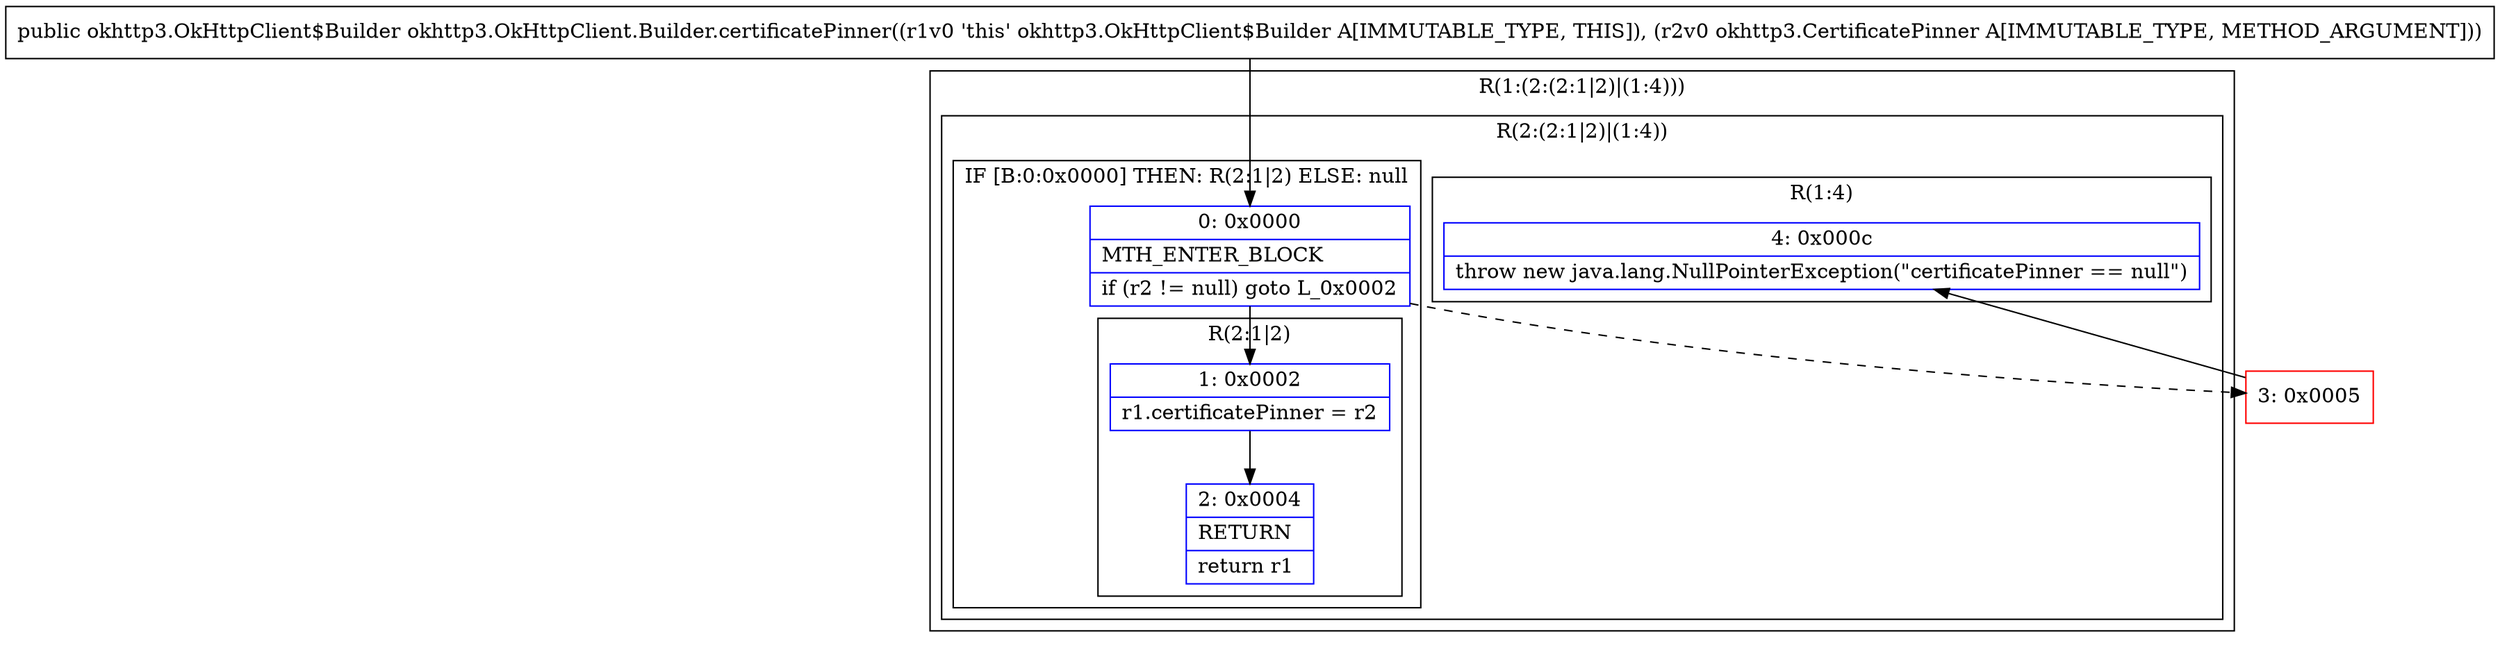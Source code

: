 digraph "CFG forokhttp3.OkHttpClient.Builder.certificatePinner(Lokhttp3\/CertificatePinner;)Lokhttp3\/OkHttpClient$Builder;" {
subgraph cluster_Region_190826864 {
label = "R(1:(2:(2:1|2)|(1:4)))";
node [shape=record,color=blue];
subgraph cluster_Region_466854219 {
label = "R(2:(2:1|2)|(1:4))";
node [shape=record,color=blue];
subgraph cluster_IfRegion_722524748 {
label = "IF [B:0:0x0000] THEN: R(2:1|2) ELSE: null";
node [shape=record,color=blue];
Node_0 [shape=record,label="{0\:\ 0x0000|MTH_ENTER_BLOCK\l|if (r2 != null) goto L_0x0002\l}"];
subgraph cluster_Region_1317425704 {
label = "R(2:1|2)";
node [shape=record,color=blue];
Node_1 [shape=record,label="{1\:\ 0x0002|r1.certificatePinner = r2\l}"];
Node_2 [shape=record,label="{2\:\ 0x0004|RETURN\l|return r1\l}"];
}
}
subgraph cluster_Region_996611777 {
label = "R(1:4)";
node [shape=record,color=blue];
Node_4 [shape=record,label="{4\:\ 0x000c|throw new java.lang.NullPointerException(\"certificatePinner == null\")\l}"];
}
}
}
Node_3 [shape=record,color=red,label="{3\:\ 0x0005}"];
MethodNode[shape=record,label="{public okhttp3.OkHttpClient$Builder okhttp3.OkHttpClient.Builder.certificatePinner((r1v0 'this' okhttp3.OkHttpClient$Builder A[IMMUTABLE_TYPE, THIS]), (r2v0 okhttp3.CertificatePinner A[IMMUTABLE_TYPE, METHOD_ARGUMENT])) }"];
MethodNode -> Node_0;
Node_0 -> Node_1;
Node_0 -> Node_3[style=dashed];
Node_1 -> Node_2;
Node_3 -> Node_4;
}

